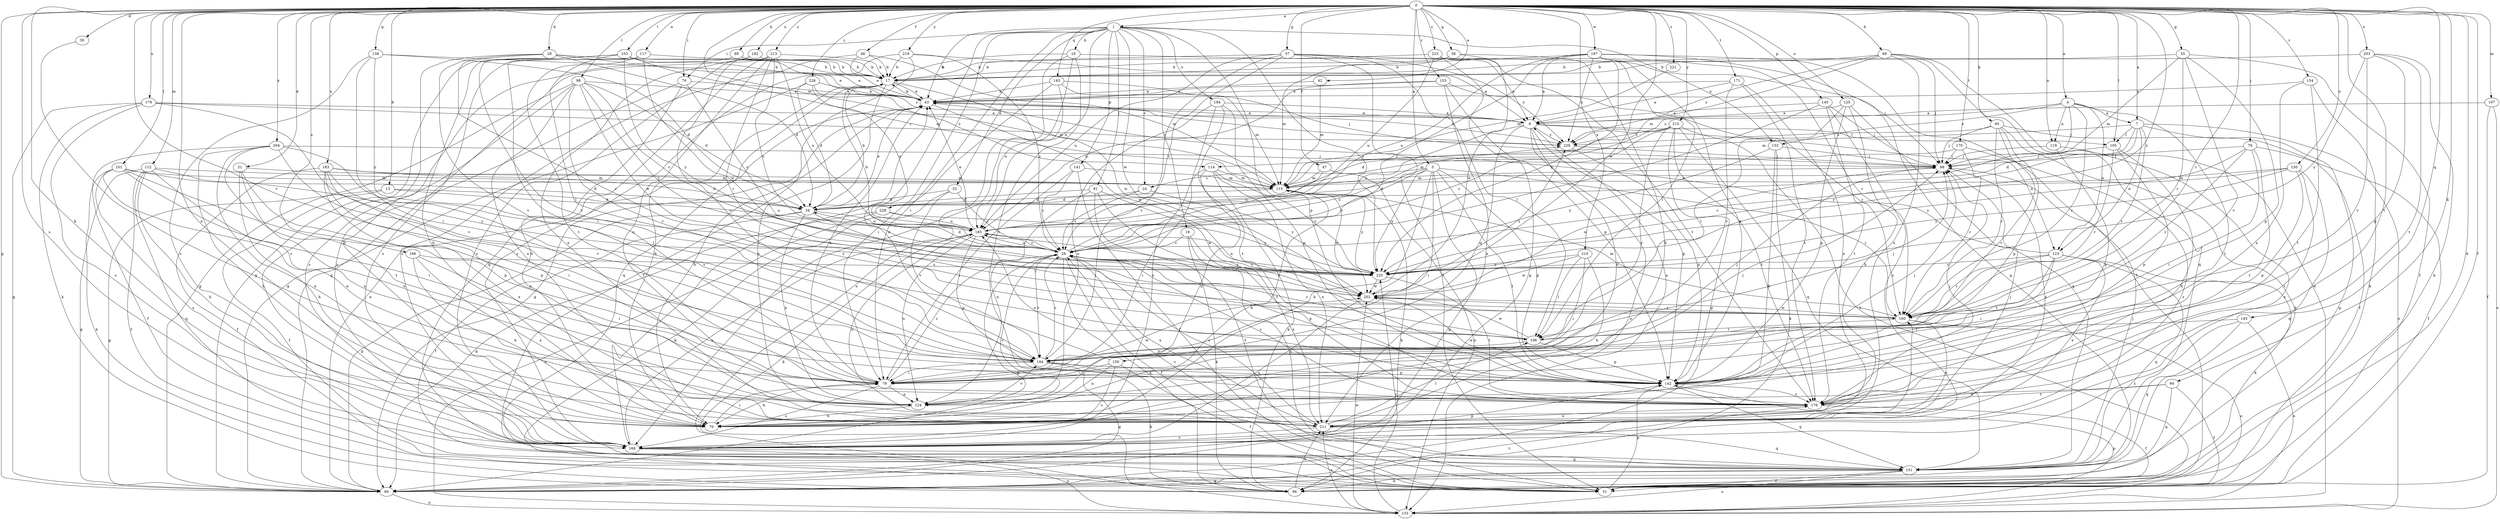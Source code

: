 strict digraph  {
0;
1;
3;
4;
7;
8;
13;
16;
17;
18;
24;
26;
28;
30;
31;
33;
34;
42;
43;
46;
47;
51;
55;
56;
57;
60;
66;
70;
76;
78;
79;
81;
88;
89;
94;
95;
96;
98;
101;
103;
105;
106;
107;
112;
114;
115;
117;
119;
123;
124;
125;
130;
132;
133;
138;
140;
141;
142;
143;
145;
150;
151;
153;
154;
160;
166;
168;
170;
171;
176;
179;
182;
183;
184;
185;
194;
197;
202;
203;
204;
210;
211;
213;
215;
219;
220;
221;
223;
226;
228;
229;
0 -> 1  [label=a];
0 -> 3  [label=a];
0 -> 4  [label=a];
0 -> 7  [label=a];
0 -> 13  [label=b];
0 -> 28  [label=d];
0 -> 30  [label=d];
0 -> 31  [label=d];
0 -> 42  [label=e];
0 -> 46  [label=f];
0 -> 47  [label=f];
0 -> 51  [label=f];
0 -> 55  [label=g];
0 -> 56  [label=g];
0 -> 57  [label=g];
0 -> 60  [label=g];
0 -> 66  [label=h];
0 -> 70  [label=h];
0 -> 76  [label=i];
0 -> 79  [label=j];
0 -> 89  [label=k];
0 -> 94  [label=k];
0 -> 95  [label=k];
0 -> 96  [label=k];
0 -> 98  [label=l];
0 -> 101  [label=l];
0 -> 103  [label=l];
0 -> 105  [label=l];
0 -> 107  [label=m];
0 -> 112  [label=m];
0 -> 114  [label=m];
0 -> 117  [label=n];
0 -> 119  [label=n];
0 -> 125  [label=o];
0 -> 130  [label=o];
0 -> 138  [label=p];
0 -> 140  [label=p];
0 -> 143  [label=q];
0 -> 145  [label=q];
0 -> 153  [label=r];
0 -> 154  [label=r];
0 -> 160  [label=r];
0 -> 166  [label=s];
0 -> 168  [label=s];
0 -> 170  [label=t];
0 -> 171  [label=t];
0 -> 176  [label=t];
0 -> 179  [label=u];
0 -> 182  [label=u];
0 -> 183  [label=u];
0 -> 194  [label=v];
0 -> 197  [label=w];
0 -> 202  [label=w];
0 -> 203  [label=x];
0 -> 204  [label=x];
0 -> 210  [label=x];
0 -> 211  [label=x];
0 -> 213  [label=y];
0 -> 215  [label=y];
0 -> 219  [label=y];
0 -> 220  [label=y];
0 -> 221  [label=z];
0 -> 223  [label=z];
0 -> 226  [label=z];
1 -> 16  [label=b];
1 -> 18  [label=c];
1 -> 24  [label=c];
1 -> 33  [label=d];
1 -> 43  [label=e];
1 -> 76  [label=i];
1 -> 78  [label=i];
1 -> 81  [label=j];
1 -> 132  [label=o];
1 -> 141  [label=p];
1 -> 142  [label=p];
1 -> 168  [label=s];
1 -> 184  [label=u];
1 -> 185  [label=u];
1 -> 202  [label=w];
1 -> 220  [label=y];
1 -> 228  [label=z];
3 -> 24  [label=c];
3 -> 26  [label=c];
3 -> 34  [label=d];
3 -> 60  [label=g];
3 -> 70  [label=h];
3 -> 78  [label=i];
3 -> 142  [label=p];
3 -> 160  [label=r];
3 -> 176  [label=t];
3 -> 220  [label=y];
4 -> 7  [label=a];
4 -> 88  [label=j];
4 -> 119  [label=n];
4 -> 123  [label=n];
4 -> 132  [label=o];
4 -> 160  [label=r];
4 -> 176  [label=t];
4 -> 229  [label=z];
7 -> 34  [label=d];
7 -> 60  [label=g];
7 -> 105  [label=l];
7 -> 114  [label=m];
7 -> 123  [label=n];
7 -> 133  [label=o];
7 -> 160  [label=r];
7 -> 220  [label=y];
8 -> 43  [label=e];
8 -> 105  [label=l];
8 -> 123  [label=n];
8 -> 124  [label=n];
8 -> 133  [label=o];
8 -> 142  [label=p];
8 -> 150  [label=q];
8 -> 185  [label=u];
8 -> 229  [label=z];
13 -> 34  [label=d];
13 -> 51  [label=f];
13 -> 60  [label=g];
13 -> 185  [label=u];
16 -> 17  [label=b];
16 -> 88  [label=j];
16 -> 133  [label=o];
16 -> 168  [label=s];
16 -> 176  [label=t];
17 -> 43  [label=e];
17 -> 151  [label=q];
17 -> 202  [label=w];
17 -> 211  [label=x];
18 -> 26  [label=c];
18 -> 96  [label=k];
18 -> 151  [label=q];
18 -> 211  [label=x];
24 -> 26  [label=c];
24 -> 34  [label=d];
24 -> 220  [label=y];
26 -> 17  [label=b];
26 -> 34  [label=d];
26 -> 51  [label=f];
26 -> 60  [label=g];
26 -> 96  [label=k];
26 -> 142  [label=p];
26 -> 185  [label=u];
26 -> 194  [label=v];
26 -> 211  [label=x];
26 -> 220  [label=y];
26 -> 229  [label=z];
28 -> 17  [label=b];
28 -> 34  [label=d];
28 -> 160  [label=r];
28 -> 168  [label=s];
28 -> 194  [label=v];
28 -> 229  [label=z];
30 -> 78  [label=i];
31 -> 70  [label=h];
31 -> 115  [label=m];
31 -> 124  [label=n];
31 -> 142  [label=p];
33 -> 26  [label=c];
33 -> 34  [label=d];
33 -> 96  [label=k];
33 -> 194  [label=v];
34 -> 17  [label=b];
34 -> 43  [label=e];
34 -> 51  [label=f];
34 -> 60  [label=g];
34 -> 106  [label=l];
34 -> 124  [label=n];
34 -> 185  [label=u];
42 -> 43  [label=e];
42 -> 115  [label=m];
43 -> 8  [label=a];
43 -> 17  [label=b];
43 -> 60  [label=g];
43 -> 70  [label=h];
43 -> 202  [label=w];
43 -> 229  [label=z];
46 -> 17  [label=b];
46 -> 43  [label=e];
46 -> 115  [label=m];
46 -> 168  [label=s];
47 -> 115  [label=m];
47 -> 133  [label=o];
47 -> 185  [label=u];
51 -> 142  [label=p];
55 -> 17  [label=b];
55 -> 51  [label=f];
55 -> 115  [label=m];
55 -> 142  [label=p];
55 -> 160  [label=r];
55 -> 194  [label=v];
56 -> 17  [label=b];
56 -> 70  [label=h];
56 -> 115  [label=m];
56 -> 202  [label=w];
57 -> 17  [label=b];
57 -> 26  [label=c];
57 -> 51  [label=f];
57 -> 106  [label=l];
57 -> 160  [label=r];
57 -> 185  [label=u];
57 -> 194  [label=v];
57 -> 229  [label=z];
60 -> 43  [label=e];
60 -> 133  [label=o];
60 -> 176  [label=t];
66 -> 17  [label=b];
66 -> 88  [label=j];
66 -> 115  [label=m];
66 -> 133  [label=o];
66 -> 151  [label=q];
66 -> 211  [label=x];
66 -> 229  [label=z];
70 -> 17  [label=b];
70 -> 26  [label=c];
70 -> 78  [label=i];
76 -> 26  [label=c];
76 -> 43  [label=e];
76 -> 70  [label=h];
76 -> 168  [label=s];
78 -> 26  [label=c];
78 -> 43  [label=e];
78 -> 70  [label=h];
78 -> 88  [label=j];
78 -> 124  [label=n];
78 -> 168  [label=s];
78 -> 202  [label=w];
79 -> 51  [label=f];
79 -> 78  [label=i];
79 -> 88  [label=j];
79 -> 160  [label=r];
79 -> 176  [label=t];
79 -> 220  [label=y];
81 -> 34  [label=d];
81 -> 51  [label=f];
81 -> 124  [label=n];
81 -> 176  [label=t];
81 -> 202  [label=w];
88 -> 115  [label=m];
88 -> 202  [label=w];
88 -> 211  [label=x];
89 -> 17  [label=b];
89 -> 43  [label=e];
89 -> 70  [label=h];
94 -> 51  [label=f];
94 -> 124  [label=n];
94 -> 151  [label=q];
94 -> 176  [label=t];
95 -> 51  [label=f];
95 -> 88  [label=j];
95 -> 96  [label=k];
95 -> 142  [label=p];
95 -> 160  [label=r];
95 -> 194  [label=v];
95 -> 229  [label=z];
96 -> 211  [label=x];
98 -> 26  [label=c];
98 -> 34  [label=d];
98 -> 43  [label=e];
98 -> 60  [label=g];
98 -> 168  [label=s];
98 -> 194  [label=v];
98 -> 202  [label=w];
98 -> 211  [label=x];
98 -> 220  [label=y];
101 -> 78  [label=i];
101 -> 96  [label=k];
101 -> 115  [label=m];
101 -> 124  [label=n];
101 -> 142  [label=p];
101 -> 168  [label=s];
101 -> 220  [label=y];
103 -> 17  [label=b];
103 -> 43  [label=e];
103 -> 60  [label=g];
103 -> 70  [label=h];
103 -> 106  [label=l];
103 -> 115  [label=m];
103 -> 194  [label=v];
103 -> 220  [label=y];
105 -> 70  [label=h];
105 -> 88  [label=j];
105 -> 142  [label=p];
105 -> 160  [label=r];
106 -> 26  [label=c];
106 -> 88  [label=j];
106 -> 142  [label=p];
106 -> 194  [label=v];
106 -> 202  [label=w];
107 -> 8  [label=a];
107 -> 51  [label=f];
107 -> 133  [label=o];
112 -> 34  [label=d];
112 -> 51  [label=f];
112 -> 60  [label=g];
112 -> 70  [label=h];
112 -> 115  [label=m];
112 -> 124  [label=n];
112 -> 151  [label=q];
114 -> 78  [label=i];
114 -> 96  [label=k];
114 -> 115  [label=m];
114 -> 124  [label=n];
114 -> 211  [label=x];
114 -> 220  [label=y];
115 -> 34  [label=d];
115 -> 70  [label=h];
115 -> 96  [label=k];
115 -> 202  [label=w];
115 -> 220  [label=y];
117 -> 17  [label=b];
117 -> 78  [label=i];
117 -> 168  [label=s];
117 -> 176  [label=t];
117 -> 202  [label=w];
119 -> 88  [label=j];
119 -> 142  [label=p];
119 -> 168  [label=s];
123 -> 43  [label=e];
123 -> 78  [label=i];
123 -> 96  [label=k];
123 -> 151  [label=q];
123 -> 160  [label=r];
123 -> 194  [label=v];
123 -> 211  [label=x];
123 -> 220  [label=y];
124 -> 70  [label=h];
124 -> 194  [label=v];
125 -> 8  [label=a];
125 -> 70  [label=h];
125 -> 106  [label=l];
125 -> 142  [label=p];
125 -> 151  [label=q];
130 -> 26  [label=c];
130 -> 115  [label=m];
130 -> 142  [label=p];
130 -> 151  [label=q];
130 -> 176  [label=t];
130 -> 220  [label=y];
132 -> 70  [label=h];
132 -> 88  [label=j];
132 -> 96  [label=k];
132 -> 220  [label=y];
133 -> 142  [label=p];
133 -> 202  [label=w];
133 -> 211  [label=x];
133 -> 220  [label=y];
138 -> 17  [label=b];
138 -> 34  [label=d];
138 -> 78  [label=i];
138 -> 168  [label=s];
138 -> 220  [label=y];
140 -> 8  [label=a];
140 -> 26  [label=c];
140 -> 88  [label=j];
140 -> 168  [label=s];
140 -> 176  [label=t];
141 -> 26  [label=c];
141 -> 51  [label=f];
141 -> 78  [label=i];
141 -> 115  [label=m];
142 -> 88  [label=j];
142 -> 151  [label=q];
142 -> 176  [label=t];
142 -> 185  [label=u];
142 -> 202  [label=w];
143 -> 43  [label=e];
143 -> 78  [label=i];
143 -> 88  [label=j];
143 -> 115  [label=m];
143 -> 185  [label=u];
145 -> 106  [label=l];
145 -> 133  [label=o];
145 -> 151  [label=q];
145 -> 168  [label=s];
150 -> 43  [label=e];
150 -> 51  [label=f];
150 -> 78  [label=i];
150 -> 124  [label=n];
150 -> 168  [label=s];
151 -> 26  [label=c];
151 -> 51  [label=f];
151 -> 60  [label=g];
151 -> 88  [label=j];
151 -> 96  [label=k];
151 -> 133  [label=o];
153 -> 43  [label=e];
153 -> 142  [label=p];
153 -> 160  [label=r];
153 -> 185  [label=u];
153 -> 211  [label=x];
154 -> 43  [label=e];
154 -> 96  [label=k];
154 -> 124  [label=n];
154 -> 176  [label=t];
160 -> 106  [label=l];
160 -> 115  [label=m];
160 -> 133  [label=o];
160 -> 202  [label=w];
160 -> 211  [label=x];
166 -> 70  [label=h];
166 -> 78  [label=i];
166 -> 211  [label=x];
166 -> 220  [label=y];
168 -> 133  [label=o];
168 -> 142  [label=p];
168 -> 151  [label=q];
168 -> 185  [label=u];
170 -> 88  [label=j];
170 -> 115  [label=m];
170 -> 160  [label=r];
170 -> 168  [label=s];
171 -> 8  [label=a];
171 -> 43  [label=e];
171 -> 176  [label=t];
171 -> 194  [label=v];
171 -> 211  [label=x];
176 -> 26  [label=c];
176 -> 51  [label=f];
176 -> 88  [label=j];
176 -> 211  [label=x];
179 -> 8  [label=a];
179 -> 60  [label=g];
179 -> 96  [label=k];
179 -> 168  [label=s];
179 -> 194  [label=v];
179 -> 229  [label=z];
182 -> 17  [label=b];
182 -> 194  [label=v];
182 -> 211  [label=x];
183 -> 34  [label=d];
183 -> 51  [label=f];
183 -> 78  [label=i];
183 -> 115  [label=m];
183 -> 124  [label=n];
183 -> 194  [label=v];
183 -> 211  [label=x];
184 -> 8  [label=a];
184 -> 124  [label=n];
184 -> 142  [label=p];
184 -> 168  [label=s];
184 -> 176  [label=t];
185 -> 26  [label=c];
185 -> 43  [label=e];
185 -> 96  [label=k];
185 -> 124  [label=n];
185 -> 142  [label=p];
185 -> 160  [label=r];
194 -> 26  [label=c];
194 -> 60  [label=g];
194 -> 78  [label=i];
194 -> 88  [label=j];
194 -> 96  [label=k];
194 -> 142  [label=p];
197 -> 8  [label=a];
197 -> 17  [label=b];
197 -> 26  [label=c];
197 -> 51  [label=f];
197 -> 60  [label=g];
197 -> 106  [label=l];
197 -> 142  [label=p];
197 -> 185  [label=u];
197 -> 220  [label=y];
197 -> 229  [label=z];
202 -> 160  [label=r];
202 -> 168  [label=s];
202 -> 229  [label=z];
203 -> 17  [label=b];
203 -> 96  [label=k];
203 -> 142  [label=p];
203 -> 176  [label=t];
203 -> 194  [label=v];
203 -> 220  [label=y];
204 -> 51  [label=f];
204 -> 70  [label=h];
204 -> 88  [label=j];
204 -> 106  [label=l];
204 -> 176  [label=t];
204 -> 194  [label=v];
204 -> 211  [label=x];
210 -> 70  [label=h];
210 -> 78  [label=i];
210 -> 106  [label=l];
210 -> 202  [label=w];
210 -> 220  [label=y];
211 -> 8  [label=a];
211 -> 26  [label=c];
211 -> 88  [label=j];
211 -> 106  [label=l];
211 -> 151  [label=q];
211 -> 160  [label=r];
211 -> 168  [label=s];
211 -> 185  [label=u];
213 -> 17  [label=b];
213 -> 26  [label=c];
213 -> 60  [label=g];
213 -> 124  [label=n];
213 -> 151  [label=q];
213 -> 160  [label=r];
213 -> 168  [label=s];
213 -> 185  [label=u];
215 -> 26  [label=c];
215 -> 34  [label=d];
215 -> 51  [label=f];
215 -> 60  [label=g];
215 -> 151  [label=q];
215 -> 176  [label=t];
215 -> 194  [label=v];
215 -> 229  [label=z];
219 -> 8  [label=a];
219 -> 17  [label=b];
219 -> 26  [label=c];
219 -> 51  [label=f];
219 -> 168  [label=s];
220 -> 26  [label=c];
220 -> 176  [label=t];
220 -> 185  [label=u];
220 -> 202  [label=w];
221 -> 115  [label=m];
223 -> 8  [label=a];
223 -> 17  [label=b];
223 -> 60  [label=g];
223 -> 176  [label=t];
223 -> 185  [label=u];
226 -> 34  [label=d];
226 -> 43  [label=e];
226 -> 60  [label=g];
226 -> 115  [label=m];
226 -> 185  [label=u];
228 -> 60  [label=g];
228 -> 133  [label=o];
228 -> 185  [label=u];
228 -> 220  [label=y];
229 -> 88  [label=j];
229 -> 142  [label=p];
}
